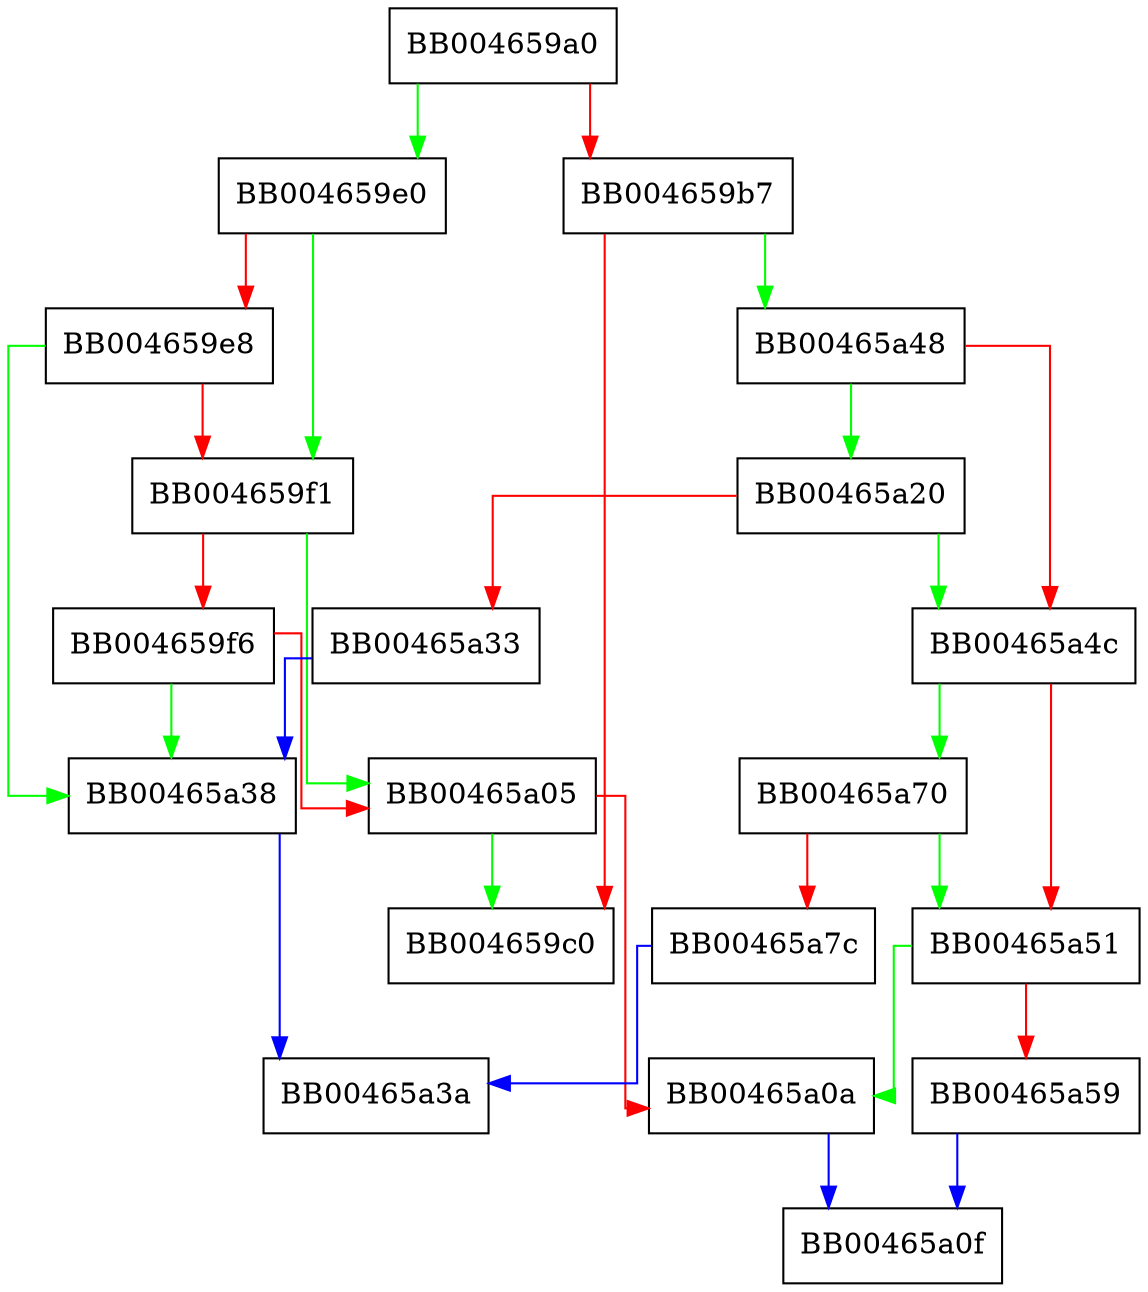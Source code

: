 digraph ctx_set_verify_locations {
  node [shape="box"];
  graph [splines=ortho];
  BB004659a0 -> BB004659e0 [color="green"];
  BB004659a0 -> BB004659b7 [color="red"];
  BB004659b7 -> BB00465a48 [color="green"];
  BB004659b7 -> BB004659c0 [color="red"];
  BB004659e0 -> BB004659f1 [color="green"];
  BB004659e0 -> BB004659e8 [color="red"];
  BB004659e8 -> BB00465a38 [color="green"];
  BB004659e8 -> BB004659f1 [color="red"];
  BB004659f1 -> BB00465a05 [color="green"];
  BB004659f1 -> BB004659f6 [color="red"];
  BB004659f6 -> BB00465a38 [color="green"];
  BB004659f6 -> BB00465a05 [color="red"];
  BB00465a05 -> BB004659c0 [color="green"];
  BB00465a05 -> BB00465a0a [color="red"];
  BB00465a0a -> BB00465a0f [color="blue"];
  BB00465a20 -> BB00465a4c [color="green"];
  BB00465a20 -> BB00465a33 [color="red"];
  BB00465a33 -> BB00465a38 [color="blue"];
  BB00465a38 -> BB00465a3a [color="blue"];
  BB00465a48 -> BB00465a20 [color="green"];
  BB00465a48 -> BB00465a4c [color="red"];
  BB00465a4c -> BB00465a70 [color="green"];
  BB00465a4c -> BB00465a51 [color="red"];
  BB00465a51 -> BB00465a0a [color="green"];
  BB00465a51 -> BB00465a59 [color="red"];
  BB00465a59 -> BB00465a0f [color="blue"];
  BB00465a70 -> BB00465a51 [color="green"];
  BB00465a70 -> BB00465a7c [color="red"];
  BB00465a7c -> BB00465a3a [color="blue"];
}